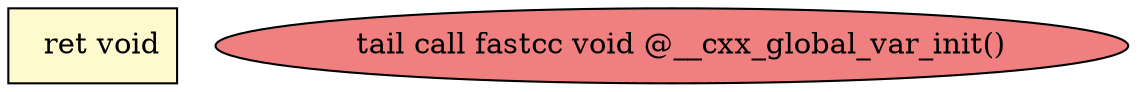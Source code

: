 digraph {

node98 [fillcolor=lemonchiffon,label="  ret void",shape=rectangle,style=filled ]
node97 [fillcolor=lightcoral,label="  tail call fastcc void @__cxx_global_var_init()",shape=ellipse,style=filled ]


}